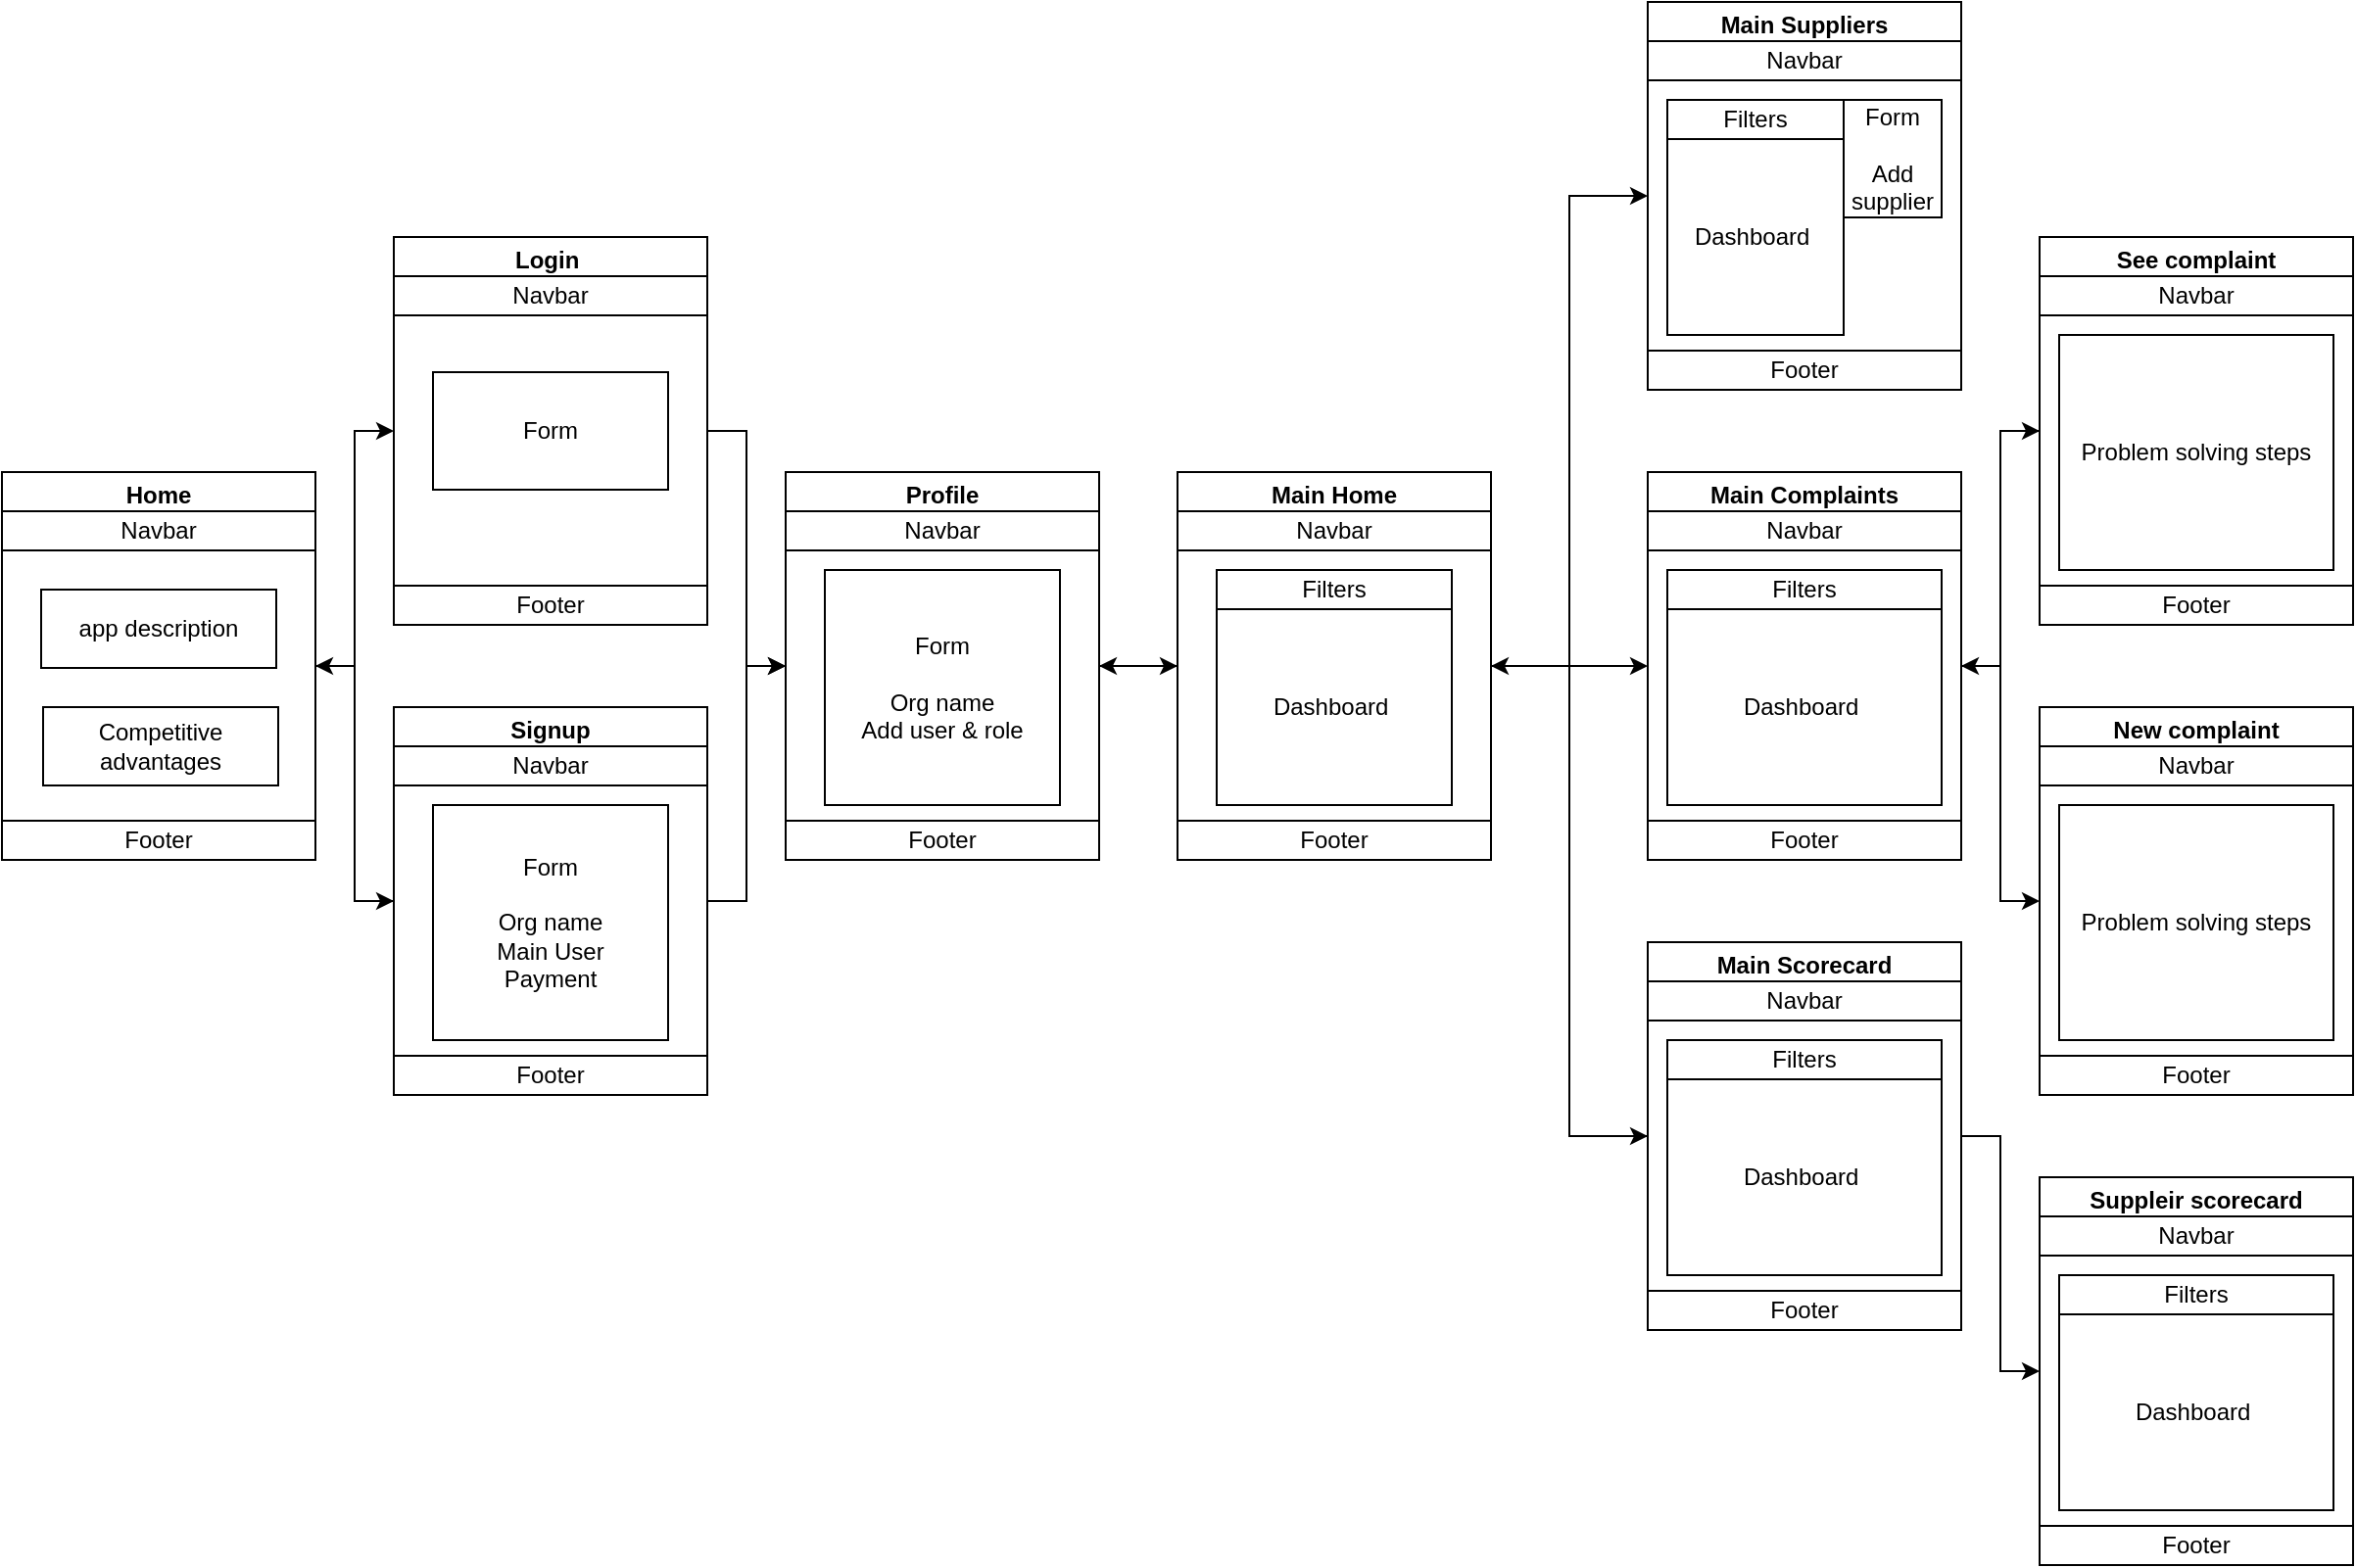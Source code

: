 <mxfile version="21.5.0" type="device">
  <diagram name="Page-1" id="2YBvvXClWsGukQMizWep">
    <mxGraphModel dx="934" dy="570" grid="1" gridSize="10" guides="1" tooltips="1" connect="1" arrows="1" fold="1" page="1" pageScale="1" pageWidth="850" pageHeight="1100" math="0" shadow="0">
      <root>
        <mxCell id="0" />
        <mxCell id="1" parent="0" />
        <mxCell id="rgqesb5sIsfrRZ5Qnfgv-49" style="edgeStyle=orthogonalEdgeStyle;rounded=0;orthogonalLoop=1;jettySize=auto;html=1;exitX=1;exitY=0.5;exitDx=0;exitDy=0;entryX=0;entryY=0.5;entryDx=0;entryDy=0;" edge="1" parent="1" source="rgqesb5sIsfrRZ5Qnfgv-3" target="rgqesb5sIsfrRZ5Qnfgv-17">
          <mxGeometry relative="1" as="geometry" />
        </mxCell>
        <mxCell id="rgqesb5sIsfrRZ5Qnfgv-50" style="edgeStyle=orthogonalEdgeStyle;rounded=0;orthogonalLoop=1;jettySize=auto;html=1;exitX=1;exitY=0.5;exitDx=0;exitDy=0;entryX=0;entryY=0.5;entryDx=0;entryDy=0;" edge="1" parent="1" source="rgqesb5sIsfrRZ5Qnfgv-3" target="rgqesb5sIsfrRZ5Qnfgv-13">
          <mxGeometry relative="1" as="geometry" />
        </mxCell>
        <mxCell id="rgqesb5sIsfrRZ5Qnfgv-3" value="Home" style="swimlane;whiteSpace=wrap;html=1;startSize=23;" vertex="1" parent="1">
          <mxGeometry x="40" y="280" width="160" height="198" as="geometry">
            <mxRectangle x="40" y="42" width="190" height="30" as="alternateBounds" />
          </mxGeometry>
        </mxCell>
        <mxCell id="rgqesb5sIsfrRZ5Qnfgv-6" value="app description" style="rounded=0;whiteSpace=wrap;html=1;" vertex="1" parent="rgqesb5sIsfrRZ5Qnfgv-3">
          <mxGeometry x="20" y="60" width="120" height="40" as="geometry" />
        </mxCell>
        <mxCell id="rgqesb5sIsfrRZ5Qnfgv-7" value="Competitive advantages" style="rounded=0;whiteSpace=wrap;html=1;" vertex="1" parent="rgqesb5sIsfrRZ5Qnfgv-3">
          <mxGeometry x="21" y="120" width="120" height="40" as="geometry" />
        </mxCell>
        <mxCell id="rgqesb5sIsfrRZ5Qnfgv-8" value="Footer" style="rounded=0;whiteSpace=wrap;html=1;" vertex="1" parent="rgqesb5sIsfrRZ5Qnfgv-3">
          <mxGeometry y="178" width="160" height="20" as="geometry" />
        </mxCell>
        <mxCell id="rgqesb5sIsfrRZ5Qnfgv-25" value="Navbar" style="rounded=0;whiteSpace=wrap;html=1;" vertex="1" parent="rgqesb5sIsfrRZ5Qnfgv-3">
          <mxGeometry y="20" width="160" height="20" as="geometry" />
        </mxCell>
        <mxCell id="rgqesb5sIsfrRZ5Qnfgv-52" style="edgeStyle=orthogonalEdgeStyle;rounded=0;orthogonalLoop=1;jettySize=auto;html=1;exitX=1;exitY=0.5;exitDx=0;exitDy=0;entryX=0;entryY=0.5;entryDx=0;entryDy=0;" edge="1" parent="1" source="rgqesb5sIsfrRZ5Qnfgv-13" target="rgqesb5sIsfrRZ5Qnfgv-29">
          <mxGeometry relative="1" as="geometry" />
        </mxCell>
        <mxCell id="rgqesb5sIsfrRZ5Qnfgv-53" style="edgeStyle=orthogonalEdgeStyle;rounded=0;orthogonalLoop=1;jettySize=auto;html=1;exitX=0;exitY=0.5;exitDx=0;exitDy=0;entryX=1;entryY=0.5;entryDx=0;entryDy=0;" edge="1" parent="1" source="rgqesb5sIsfrRZ5Qnfgv-13" target="rgqesb5sIsfrRZ5Qnfgv-3">
          <mxGeometry relative="1" as="geometry" />
        </mxCell>
        <mxCell id="rgqesb5sIsfrRZ5Qnfgv-13" value="Signup" style="swimlane;whiteSpace=wrap;html=1;startSize=23;" vertex="1" parent="1">
          <mxGeometry x="240" y="400" width="160" height="198" as="geometry">
            <mxRectangle x="40" y="42" width="190" height="30" as="alternateBounds" />
          </mxGeometry>
        </mxCell>
        <mxCell id="rgqesb5sIsfrRZ5Qnfgv-14" value="Form&lt;br&gt;&lt;br&gt;Org name&lt;br&gt;Main User&lt;br&gt;Payment" style="rounded=0;whiteSpace=wrap;html=1;" vertex="1" parent="rgqesb5sIsfrRZ5Qnfgv-13">
          <mxGeometry x="20" y="50" width="120" height="120" as="geometry" />
        </mxCell>
        <mxCell id="rgqesb5sIsfrRZ5Qnfgv-16" value="Footer" style="rounded=0;whiteSpace=wrap;html=1;" vertex="1" parent="rgqesb5sIsfrRZ5Qnfgv-13">
          <mxGeometry y="178" width="160" height="20" as="geometry" />
        </mxCell>
        <mxCell id="rgqesb5sIsfrRZ5Qnfgv-27" value="Navbar" style="rounded=0;whiteSpace=wrap;html=1;" vertex="1" parent="rgqesb5sIsfrRZ5Qnfgv-13">
          <mxGeometry y="20" width="160" height="20" as="geometry" />
        </mxCell>
        <mxCell id="rgqesb5sIsfrRZ5Qnfgv-51" style="edgeStyle=orthogonalEdgeStyle;rounded=0;orthogonalLoop=1;jettySize=auto;html=1;exitX=1;exitY=0.5;exitDx=0;exitDy=0;entryX=0;entryY=0.5;entryDx=0;entryDy=0;" edge="1" parent="1" source="rgqesb5sIsfrRZ5Qnfgv-17" target="rgqesb5sIsfrRZ5Qnfgv-29">
          <mxGeometry relative="1" as="geometry" />
        </mxCell>
        <mxCell id="rgqesb5sIsfrRZ5Qnfgv-17" value="Login&amp;nbsp;" style="swimlane;whiteSpace=wrap;html=1;startSize=23;" vertex="1" parent="1">
          <mxGeometry x="240" y="160" width="160" height="198" as="geometry">
            <mxRectangle x="40" y="42" width="190" height="30" as="alternateBounds" />
          </mxGeometry>
        </mxCell>
        <mxCell id="rgqesb5sIsfrRZ5Qnfgv-18" value="Form" style="rounded=0;whiteSpace=wrap;html=1;" vertex="1" parent="rgqesb5sIsfrRZ5Qnfgv-17">
          <mxGeometry x="20" y="69" width="120" height="60" as="geometry" />
        </mxCell>
        <mxCell id="rgqesb5sIsfrRZ5Qnfgv-20" value="Footer" style="rounded=0;whiteSpace=wrap;html=1;" vertex="1" parent="rgqesb5sIsfrRZ5Qnfgv-17">
          <mxGeometry y="178" width="160" height="20" as="geometry" />
        </mxCell>
        <mxCell id="rgqesb5sIsfrRZ5Qnfgv-26" value="Navbar" style="rounded=0;whiteSpace=wrap;html=1;" vertex="1" parent="rgqesb5sIsfrRZ5Qnfgv-17">
          <mxGeometry y="20" width="160" height="20" as="geometry" />
        </mxCell>
        <mxCell id="rgqesb5sIsfrRZ5Qnfgv-54" style="edgeStyle=orthogonalEdgeStyle;rounded=0;orthogonalLoop=1;jettySize=auto;html=1;exitX=1;exitY=0.5;exitDx=0;exitDy=0;entryX=0;entryY=0.5;entryDx=0;entryDy=0;" edge="1" parent="1" source="rgqesb5sIsfrRZ5Qnfgv-29" target="rgqesb5sIsfrRZ5Qnfgv-33">
          <mxGeometry relative="1" as="geometry" />
        </mxCell>
        <mxCell id="rgqesb5sIsfrRZ5Qnfgv-29" value="Profile" style="swimlane;whiteSpace=wrap;html=1;startSize=23;" vertex="1" parent="1">
          <mxGeometry x="440" y="280" width="160" height="198" as="geometry">
            <mxRectangle x="40" y="42" width="190" height="30" as="alternateBounds" />
          </mxGeometry>
        </mxCell>
        <mxCell id="rgqesb5sIsfrRZ5Qnfgv-30" value="Form&lt;br&gt;&lt;br&gt;Org name&lt;br&gt;Add user &amp;amp; role&lt;br&gt;" style="rounded=0;whiteSpace=wrap;html=1;" vertex="1" parent="rgqesb5sIsfrRZ5Qnfgv-29">
          <mxGeometry x="20" y="50" width="120" height="120" as="geometry" />
        </mxCell>
        <mxCell id="rgqesb5sIsfrRZ5Qnfgv-31" value="Footer" style="rounded=0;whiteSpace=wrap;html=1;" vertex="1" parent="rgqesb5sIsfrRZ5Qnfgv-29">
          <mxGeometry y="178" width="160" height="20" as="geometry" />
        </mxCell>
        <mxCell id="rgqesb5sIsfrRZ5Qnfgv-32" value="Navbar" style="rounded=0;whiteSpace=wrap;html=1;" vertex="1" parent="rgqesb5sIsfrRZ5Qnfgv-29">
          <mxGeometry y="20" width="160" height="20" as="geometry" />
        </mxCell>
        <mxCell id="rgqesb5sIsfrRZ5Qnfgv-55" style="edgeStyle=orthogonalEdgeStyle;rounded=0;orthogonalLoop=1;jettySize=auto;html=1;exitX=0;exitY=0.5;exitDx=0;exitDy=0;entryX=1;entryY=0.5;entryDx=0;entryDy=0;" edge="1" parent="1" source="rgqesb5sIsfrRZ5Qnfgv-33" target="rgqesb5sIsfrRZ5Qnfgv-29">
          <mxGeometry relative="1" as="geometry" />
        </mxCell>
        <mxCell id="rgqesb5sIsfrRZ5Qnfgv-56" style="edgeStyle=orthogonalEdgeStyle;rounded=0;orthogonalLoop=1;jettySize=auto;html=1;exitX=1;exitY=0.5;exitDx=0;exitDy=0;entryX=0;entryY=0.5;entryDx=0;entryDy=0;" edge="1" parent="1" source="rgqesb5sIsfrRZ5Qnfgv-33" target="rgqesb5sIsfrRZ5Qnfgv-38">
          <mxGeometry relative="1" as="geometry" />
        </mxCell>
        <mxCell id="rgqesb5sIsfrRZ5Qnfgv-63" style="edgeStyle=orthogonalEdgeStyle;rounded=0;orthogonalLoop=1;jettySize=auto;html=1;exitX=1;exitY=0.5;exitDx=0;exitDy=0;entryX=0;entryY=0.5;entryDx=0;entryDy=0;" edge="1" parent="1" source="rgqesb5sIsfrRZ5Qnfgv-33" target="rgqesb5sIsfrRZ5Qnfgv-57">
          <mxGeometry relative="1" as="geometry" />
        </mxCell>
        <mxCell id="rgqesb5sIsfrRZ5Qnfgv-100" style="edgeStyle=orthogonalEdgeStyle;rounded=0;orthogonalLoop=1;jettySize=auto;html=1;exitX=1;exitY=0.5;exitDx=0;exitDy=0;entryX=0;entryY=0.5;entryDx=0;entryDy=0;" edge="1" parent="1" source="rgqesb5sIsfrRZ5Qnfgv-33" target="rgqesb5sIsfrRZ5Qnfgv-79">
          <mxGeometry relative="1" as="geometry" />
        </mxCell>
        <mxCell id="rgqesb5sIsfrRZ5Qnfgv-33" value="Main Home" style="swimlane;whiteSpace=wrap;html=1;startSize=23;" vertex="1" parent="1">
          <mxGeometry x="640" y="280" width="160" height="198" as="geometry">
            <mxRectangle x="40" y="42" width="190" height="30" as="alternateBounds" />
          </mxGeometry>
        </mxCell>
        <mxCell id="rgqesb5sIsfrRZ5Qnfgv-34" value="Dashboard&amp;nbsp;" style="rounded=0;whiteSpace=wrap;html=1;" vertex="1" parent="rgqesb5sIsfrRZ5Qnfgv-33">
          <mxGeometry x="20" y="70" width="120" height="100" as="geometry" />
        </mxCell>
        <mxCell id="rgqesb5sIsfrRZ5Qnfgv-35" value="Footer" style="rounded=0;whiteSpace=wrap;html=1;" vertex="1" parent="rgqesb5sIsfrRZ5Qnfgv-33">
          <mxGeometry y="178" width="160" height="20" as="geometry" />
        </mxCell>
        <mxCell id="rgqesb5sIsfrRZ5Qnfgv-36" value="Navbar" style="rounded=0;whiteSpace=wrap;html=1;" vertex="1" parent="rgqesb5sIsfrRZ5Qnfgv-33">
          <mxGeometry y="20" width="160" height="20" as="geometry" />
        </mxCell>
        <mxCell id="rgqesb5sIsfrRZ5Qnfgv-37" value="Filters" style="rounded=0;whiteSpace=wrap;html=1;" vertex="1" parent="rgqesb5sIsfrRZ5Qnfgv-33">
          <mxGeometry x="20" y="50" width="120" height="20" as="geometry" />
        </mxCell>
        <mxCell id="rgqesb5sIsfrRZ5Qnfgv-38" value="Main Suppliers" style="swimlane;whiteSpace=wrap;html=1;startSize=23;" vertex="1" parent="1">
          <mxGeometry x="880" y="40" width="160" height="198" as="geometry">
            <mxRectangle x="40" y="42" width="190" height="30" as="alternateBounds" />
          </mxGeometry>
        </mxCell>
        <mxCell id="rgqesb5sIsfrRZ5Qnfgv-39" value="Dashboard&amp;nbsp;" style="rounded=0;whiteSpace=wrap;html=1;" vertex="1" parent="rgqesb5sIsfrRZ5Qnfgv-38">
          <mxGeometry x="10" y="70" width="90" height="100" as="geometry" />
        </mxCell>
        <mxCell id="rgqesb5sIsfrRZ5Qnfgv-40" value="Footer" style="rounded=0;whiteSpace=wrap;html=1;" vertex="1" parent="rgqesb5sIsfrRZ5Qnfgv-38">
          <mxGeometry y="178" width="160" height="20" as="geometry" />
        </mxCell>
        <mxCell id="rgqesb5sIsfrRZ5Qnfgv-41" value="Navbar" style="rounded=0;whiteSpace=wrap;html=1;" vertex="1" parent="rgqesb5sIsfrRZ5Qnfgv-38">
          <mxGeometry y="20" width="160" height="20" as="geometry" />
        </mxCell>
        <mxCell id="rgqesb5sIsfrRZ5Qnfgv-42" value="Filters" style="rounded=0;whiteSpace=wrap;html=1;" vertex="1" parent="rgqesb5sIsfrRZ5Qnfgv-38">
          <mxGeometry x="10" y="50" width="90" height="20" as="geometry" />
        </mxCell>
        <mxCell id="rgqesb5sIsfrRZ5Qnfgv-48" value="Form&lt;br&gt;&lt;br&gt;Add&lt;br&gt;supplier" style="rounded=0;whiteSpace=wrap;html=1;" vertex="1" parent="rgqesb5sIsfrRZ5Qnfgv-38">
          <mxGeometry x="100" y="50" width="50" height="60" as="geometry" />
        </mxCell>
        <mxCell id="rgqesb5sIsfrRZ5Qnfgv-73" style="edgeStyle=orthogonalEdgeStyle;rounded=0;orthogonalLoop=1;jettySize=auto;html=1;exitX=1;exitY=0.5;exitDx=0;exitDy=0;entryX=0;entryY=0.5;entryDx=0;entryDy=0;" edge="1" parent="1" source="rgqesb5sIsfrRZ5Qnfgv-57" target="rgqesb5sIsfrRZ5Qnfgv-64">
          <mxGeometry relative="1" as="geometry" />
        </mxCell>
        <mxCell id="rgqesb5sIsfrRZ5Qnfgv-74" style="edgeStyle=orthogonalEdgeStyle;rounded=0;orthogonalLoop=1;jettySize=auto;html=1;exitX=1;exitY=0.5;exitDx=0;exitDy=0;entryX=0;entryY=0.5;entryDx=0;entryDy=0;" edge="1" parent="1" source="rgqesb5sIsfrRZ5Qnfgv-57" target="rgqesb5sIsfrRZ5Qnfgv-69">
          <mxGeometry relative="1" as="geometry" />
        </mxCell>
        <mxCell id="rgqesb5sIsfrRZ5Qnfgv-57" value="Main Complaints" style="swimlane;whiteSpace=wrap;html=1;startSize=23;" vertex="1" parent="1">
          <mxGeometry x="880" y="280" width="160" height="198" as="geometry">
            <mxRectangle x="40" y="42" width="190" height="30" as="alternateBounds" />
          </mxGeometry>
        </mxCell>
        <mxCell id="rgqesb5sIsfrRZ5Qnfgv-58" value="Dashboard&amp;nbsp;" style="rounded=0;whiteSpace=wrap;html=1;" vertex="1" parent="rgqesb5sIsfrRZ5Qnfgv-57">
          <mxGeometry x="10" y="70" width="140" height="100" as="geometry" />
        </mxCell>
        <mxCell id="rgqesb5sIsfrRZ5Qnfgv-59" value="Footer" style="rounded=0;whiteSpace=wrap;html=1;" vertex="1" parent="rgqesb5sIsfrRZ5Qnfgv-57">
          <mxGeometry y="178" width="160" height="20" as="geometry" />
        </mxCell>
        <mxCell id="rgqesb5sIsfrRZ5Qnfgv-60" value="Navbar" style="rounded=0;whiteSpace=wrap;html=1;" vertex="1" parent="rgqesb5sIsfrRZ5Qnfgv-57">
          <mxGeometry y="20" width="160" height="20" as="geometry" />
        </mxCell>
        <mxCell id="rgqesb5sIsfrRZ5Qnfgv-61" value="Filters" style="rounded=0;whiteSpace=wrap;html=1;" vertex="1" parent="rgqesb5sIsfrRZ5Qnfgv-57">
          <mxGeometry x="10" y="50" width="140" height="20" as="geometry" />
        </mxCell>
        <mxCell id="rgqesb5sIsfrRZ5Qnfgv-75" style="edgeStyle=orthogonalEdgeStyle;rounded=0;orthogonalLoop=1;jettySize=auto;html=1;exitX=0;exitY=0.5;exitDx=0;exitDy=0;entryX=1;entryY=0.5;entryDx=0;entryDy=0;" edge="1" parent="1" source="rgqesb5sIsfrRZ5Qnfgv-64" target="rgqesb5sIsfrRZ5Qnfgv-57">
          <mxGeometry relative="1" as="geometry" />
        </mxCell>
        <mxCell id="rgqesb5sIsfrRZ5Qnfgv-64" value="See complaint" style="swimlane;whiteSpace=wrap;html=1;startSize=23;" vertex="1" parent="1">
          <mxGeometry x="1080" y="160" width="160" height="198" as="geometry">
            <mxRectangle x="40" y="42" width="190" height="30" as="alternateBounds" />
          </mxGeometry>
        </mxCell>
        <mxCell id="rgqesb5sIsfrRZ5Qnfgv-65" value="Problem solving steps" style="rounded=0;whiteSpace=wrap;html=1;" vertex="1" parent="rgqesb5sIsfrRZ5Qnfgv-64">
          <mxGeometry x="10" y="50" width="140" height="120" as="geometry" />
        </mxCell>
        <mxCell id="rgqesb5sIsfrRZ5Qnfgv-66" value="Footer" style="rounded=0;whiteSpace=wrap;html=1;" vertex="1" parent="rgqesb5sIsfrRZ5Qnfgv-64">
          <mxGeometry y="178" width="160" height="20" as="geometry" />
        </mxCell>
        <mxCell id="rgqesb5sIsfrRZ5Qnfgv-67" value="Navbar" style="rounded=0;whiteSpace=wrap;html=1;" vertex="1" parent="rgqesb5sIsfrRZ5Qnfgv-64">
          <mxGeometry y="20" width="160" height="20" as="geometry" />
        </mxCell>
        <mxCell id="rgqesb5sIsfrRZ5Qnfgv-69" value="New complaint" style="swimlane;whiteSpace=wrap;html=1;startSize=23;" vertex="1" parent="1">
          <mxGeometry x="1080" y="400" width="160" height="198" as="geometry">
            <mxRectangle x="40" y="42" width="190" height="30" as="alternateBounds" />
          </mxGeometry>
        </mxCell>
        <mxCell id="rgqesb5sIsfrRZ5Qnfgv-70" value="Problem solving steps" style="rounded=0;whiteSpace=wrap;html=1;" vertex="1" parent="rgqesb5sIsfrRZ5Qnfgv-69">
          <mxGeometry x="10" y="50" width="140" height="120" as="geometry" />
        </mxCell>
        <mxCell id="rgqesb5sIsfrRZ5Qnfgv-71" value="Footer" style="rounded=0;whiteSpace=wrap;html=1;" vertex="1" parent="rgqesb5sIsfrRZ5Qnfgv-69">
          <mxGeometry y="178" width="160" height="20" as="geometry" />
        </mxCell>
        <mxCell id="rgqesb5sIsfrRZ5Qnfgv-72" value="Navbar" style="rounded=0;whiteSpace=wrap;html=1;" vertex="1" parent="rgqesb5sIsfrRZ5Qnfgv-69">
          <mxGeometry y="20" width="160" height="20" as="geometry" />
        </mxCell>
        <mxCell id="rgqesb5sIsfrRZ5Qnfgv-98" style="edgeStyle=orthogonalEdgeStyle;rounded=0;orthogonalLoop=1;jettySize=auto;html=1;exitX=1;exitY=0.5;exitDx=0;exitDy=0;entryX=0;entryY=0.5;entryDx=0;entryDy=0;" edge="1" parent="1" source="rgqesb5sIsfrRZ5Qnfgv-79" target="rgqesb5sIsfrRZ5Qnfgv-93">
          <mxGeometry relative="1" as="geometry" />
        </mxCell>
        <mxCell id="rgqesb5sIsfrRZ5Qnfgv-99" style="edgeStyle=orthogonalEdgeStyle;rounded=0;orthogonalLoop=1;jettySize=auto;html=1;exitX=0;exitY=0.5;exitDx=0;exitDy=0;entryX=1;entryY=0.5;entryDx=0;entryDy=0;" edge="1" parent="1" source="rgqesb5sIsfrRZ5Qnfgv-79" target="rgqesb5sIsfrRZ5Qnfgv-33">
          <mxGeometry relative="1" as="geometry" />
        </mxCell>
        <mxCell id="rgqesb5sIsfrRZ5Qnfgv-79" value="Main Scorecard" style="swimlane;whiteSpace=wrap;html=1;startSize=23;" vertex="1" parent="1">
          <mxGeometry x="880" y="520" width="160" height="198" as="geometry">
            <mxRectangle x="40" y="42" width="190" height="30" as="alternateBounds" />
          </mxGeometry>
        </mxCell>
        <mxCell id="rgqesb5sIsfrRZ5Qnfgv-80" value="Dashboard&amp;nbsp;" style="rounded=0;whiteSpace=wrap;html=1;" vertex="1" parent="rgqesb5sIsfrRZ5Qnfgv-79">
          <mxGeometry x="10" y="70" width="140" height="100" as="geometry" />
        </mxCell>
        <mxCell id="rgqesb5sIsfrRZ5Qnfgv-81" value="Footer" style="rounded=0;whiteSpace=wrap;html=1;" vertex="1" parent="rgqesb5sIsfrRZ5Qnfgv-79">
          <mxGeometry y="178" width="160" height="20" as="geometry" />
        </mxCell>
        <mxCell id="rgqesb5sIsfrRZ5Qnfgv-82" value="Navbar" style="rounded=0;whiteSpace=wrap;html=1;" vertex="1" parent="rgqesb5sIsfrRZ5Qnfgv-79">
          <mxGeometry y="20" width="160" height="20" as="geometry" />
        </mxCell>
        <mxCell id="rgqesb5sIsfrRZ5Qnfgv-83" value="Filters" style="rounded=0;whiteSpace=wrap;html=1;" vertex="1" parent="rgqesb5sIsfrRZ5Qnfgv-79">
          <mxGeometry x="10" y="50" width="140" height="20" as="geometry" />
        </mxCell>
        <mxCell id="rgqesb5sIsfrRZ5Qnfgv-93" value="Suppleir scorecard" style="swimlane;whiteSpace=wrap;html=1;startSize=23;" vertex="1" parent="1">
          <mxGeometry x="1080" y="640" width="160" height="198" as="geometry">
            <mxRectangle x="40" y="42" width="190" height="30" as="alternateBounds" />
          </mxGeometry>
        </mxCell>
        <mxCell id="rgqesb5sIsfrRZ5Qnfgv-94" value="Dashboard&amp;nbsp;" style="rounded=0;whiteSpace=wrap;html=1;" vertex="1" parent="rgqesb5sIsfrRZ5Qnfgv-93">
          <mxGeometry x="10" y="70" width="140" height="100" as="geometry" />
        </mxCell>
        <mxCell id="rgqesb5sIsfrRZ5Qnfgv-95" value="Footer" style="rounded=0;whiteSpace=wrap;html=1;" vertex="1" parent="rgqesb5sIsfrRZ5Qnfgv-93">
          <mxGeometry y="178" width="160" height="20" as="geometry" />
        </mxCell>
        <mxCell id="rgqesb5sIsfrRZ5Qnfgv-96" value="Navbar" style="rounded=0;whiteSpace=wrap;html=1;" vertex="1" parent="rgqesb5sIsfrRZ5Qnfgv-93">
          <mxGeometry y="20" width="160" height="20" as="geometry" />
        </mxCell>
        <mxCell id="rgqesb5sIsfrRZ5Qnfgv-97" value="Filters" style="rounded=0;whiteSpace=wrap;html=1;" vertex="1" parent="rgqesb5sIsfrRZ5Qnfgv-93">
          <mxGeometry x="10" y="50" width="140" height="20" as="geometry" />
        </mxCell>
      </root>
    </mxGraphModel>
  </diagram>
</mxfile>
